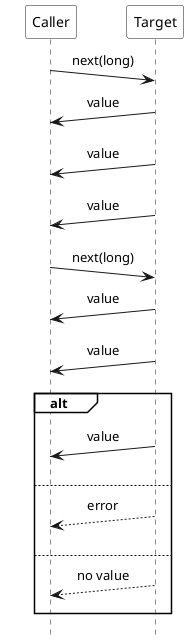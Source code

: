 @startuml

scale 1.0
hide footbox

!pragma teoz true

skinparam monochrome true
skinparam defaultFontName Source Sans Pro
skinparam sequenceMessageAlign center
skinparam participantBackgroundColor #white
skinparam noteBackgroundColor #white
skinparam sequenceGroupBackgroundColor #white
skinparam participantPadding 20

participant Caller
participant Target

Caller ->(10) Target : next(long)
Target ->(10) Caller : value
Target ->(10) Caller : value
Target ->(10) Caller : value

Caller ->(10) Target : next(long)
Target ->(10) Caller : value
Target ->(10) Caller : value

alt
Target ->(10) Caller : value
else
Target -->(10) Caller : error
else
Target -->(10) Caller : no value
end

@enduml

